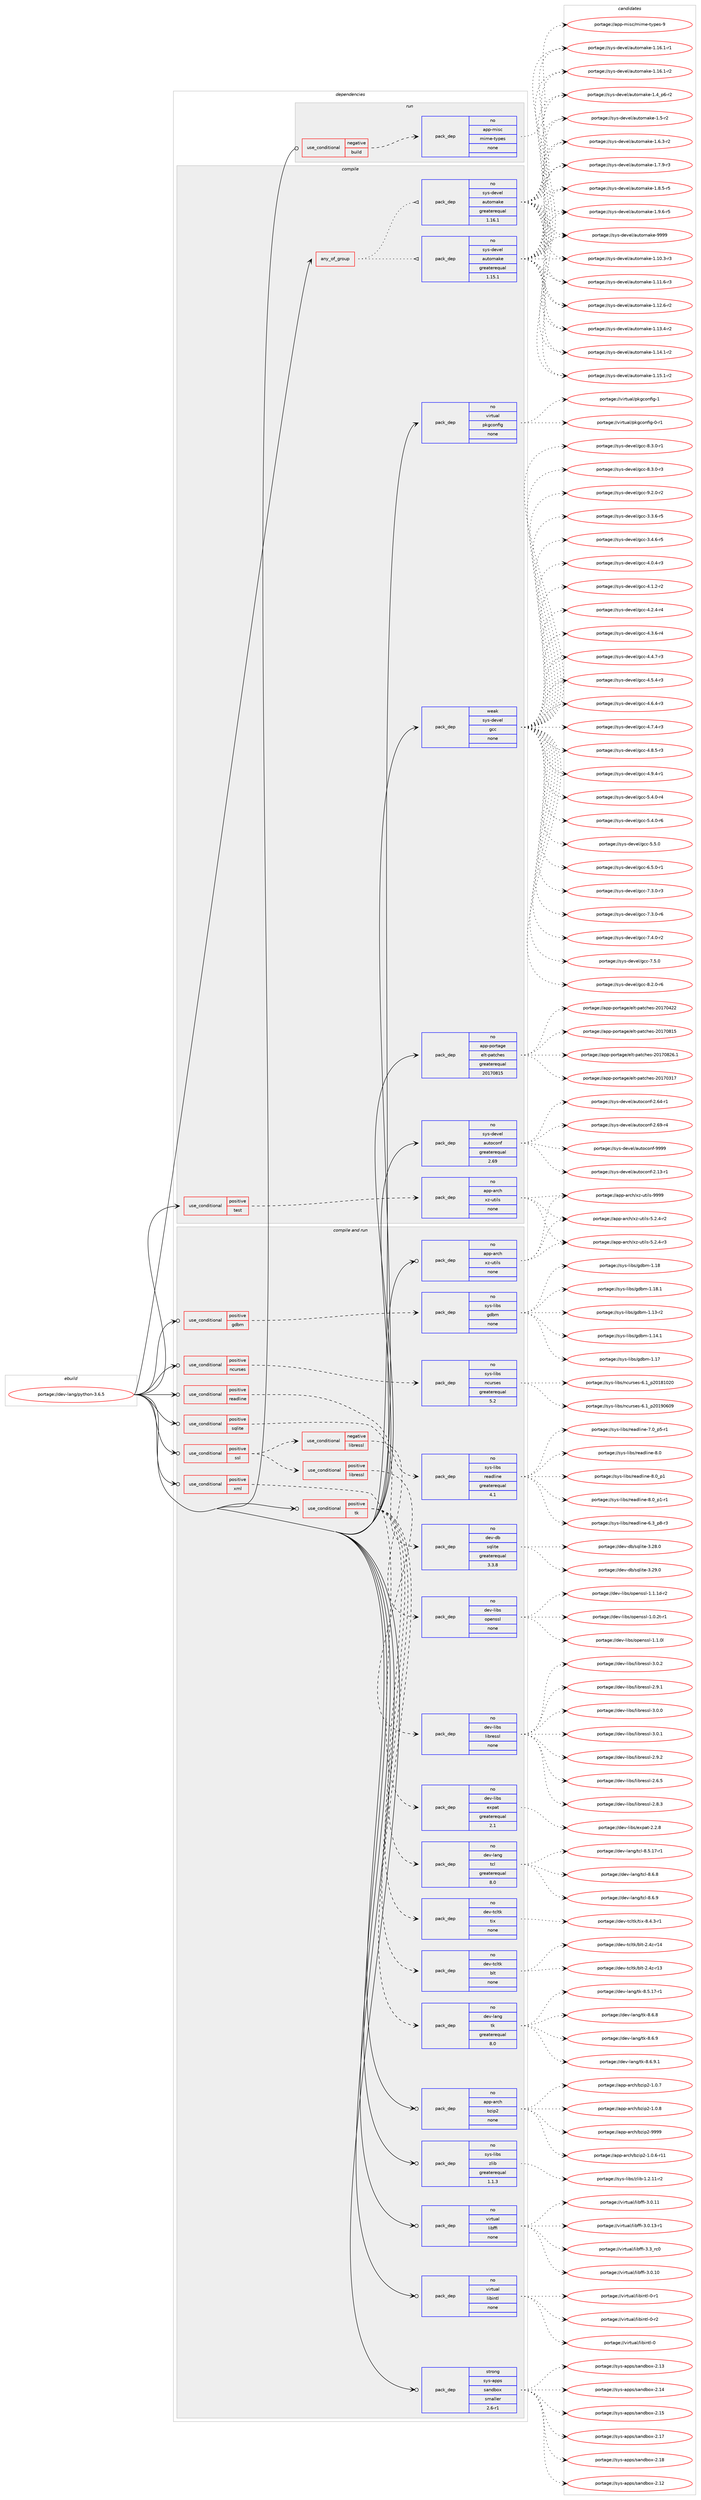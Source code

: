 digraph prolog {

# *************
# Graph options
# *************

newrank=true;
concentrate=true;
compound=true;
graph [rankdir=LR,fontname=Helvetica,fontsize=10,ranksep=1.5];#, ranksep=2.5, nodesep=0.2];
edge  [arrowhead=vee];
node  [fontname=Helvetica,fontsize=10];

# **********
# The ebuild
# **********

subgraph cluster_leftcol {
color=gray;
label=<<i>ebuild</i>>;
id [label="portage://dev-lang/python-3.6.5", color=red, width=4, href="../dev-lang/python-3.6.5.svg"];
}

# ****************
# The dependencies
# ****************

subgraph cluster_midcol {
color=gray;
label=<<i>dependencies</i>>;
subgraph cluster_compile {
fillcolor="#eeeeee";
style=filled;
label=<<i>compile</i>>;
subgraph any2768 {
dependency95859 [label=<<TABLE BORDER="0" CELLBORDER="1" CELLSPACING="0" CELLPADDING="4"><TR><TD CELLPADDING="10">any_of_group</TD></TR></TABLE>>, shape=none, color=red];subgraph pack73112 {
dependency95860 [label=<<TABLE BORDER="0" CELLBORDER="1" CELLSPACING="0" CELLPADDING="4" WIDTH="220"><TR><TD ROWSPAN="6" CELLPADDING="30">pack_dep</TD></TR><TR><TD WIDTH="110">no</TD></TR><TR><TD>sys-devel</TD></TR><TR><TD>automake</TD></TR><TR><TD>greaterequal</TD></TR><TR><TD>1.16.1</TD></TR></TABLE>>, shape=none, color=blue];
}
dependency95859:e -> dependency95860:w [weight=20,style="dotted",arrowhead="oinv"];
subgraph pack73113 {
dependency95861 [label=<<TABLE BORDER="0" CELLBORDER="1" CELLSPACING="0" CELLPADDING="4" WIDTH="220"><TR><TD ROWSPAN="6" CELLPADDING="30">pack_dep</TD></TR><TR><TD WIDTH="110">no</TD></TR><TR><TD>sys-devel</TD></TR><TR><TD>automake</TD></TR><TR><TD>greaterequal</TD></TR><TR><TD>1.15.1</TD></TR></TABLE>>, shape=none, color=blue];
}
dependency95859:e -> dependency95861:w [weight=20,style="dotted",arrowhead="oinv"];
}
id:e -> dependency95859:w [weight=20,style="solid",arrowhead="vee"];
subgraph cond19920 {
dependency95862 [label=<<TABLE BORDER="0" CELLBORDER="1" CELLSPACING="0" CELLPADDING="4"><TR><TD ROWSPAN="3" CELLPADDING="10">use_conditional</TD></TR><TR><TD>positive</TD></TR><TR><TD>test</TD></TR></TABLE>>, shape=none, color=red];
subgraph pack73114 {
dependency95863 [label=<<TABLE BORDER="0" CELLBORDER="1" CELLSPACING="0" CELLPADDING="4" WIDTH="220"><TR><TD ROWSPAN="6" CELLPADDING="30">pack_dep</TD></TR><TR><TD WIDTH="110">no</TD></TR><TR><TD>app-arch</TD></TR><TR><TD>xz-utils</TD></TR><TR><TD>none</TD></TR><TR><TD></TD></TR></TABLE>>, shape=none, color=blue];
}
dependency95862:e -> dependency95863:w [weight=20,style="dashed",arrowhead="vee"];
}
id:e -> dependency95862:w [weight=20,style="solid",arrowhead="vee"];
subgraph pack73115 {
dependency95864 [label=<<TABLE BORDER="0" CELLBORDER="1" CELLSPACING="0" CELLPADDING="4" WIDTH="220"><TR><TD ROWSPAN="6" CELLPADDING="30">pack_dep</TD></TR><TR><TD WIDTH="110">no</TD></TR><TR><TD>app-portage</TD></TR><TR><TD>elt-patches</TD></TR><TR><TD>greaterequal</TD></TR><TR><TD>20170815</TD></TR></TABLE>>, shape=none, color=blue];
}
id:e -> dependency95864:w [weight=20,style="solid",arrowhead="vee"];
subgraph pack73116 {
dependency95865 [label=<<TABLE BORDER="0" CELLBORDER="1" CELLSPACING="0" CELLPADDING="4" WIDTH="220"><TR><TD ROWSPAN="6" CELLPADDING="30">pack_dep</TD></TR><TR><TD WIDTH="110">no</TD></TR><TR><TD>sys-devel</TD></TR><TR><TD>autoconf</TD></TR><TR><TD>greaterequal</TD></TR><TR><TD>2.69</TD></TR></TABLE>>, shape=none, color=blue];
}
id:e -> dependency95865:w [weight=20,style="solid",arrowhead="vee"];
subgraph pack73117 {
dependency95866 [label=<<TABLE BORDER="0" CELLBORDER="1" CELLSPACING="0" CELLPADDING="4" WIDTH="220"><TR><TD ROWSPAN="6" CELLPADDING="30">pack_dep</TD></TR><TR><TD WIDTH="110">no</TD></TR><TR><TD>virtual</TD></TR><TR><TD>pkgconfig</TD></TR><TR><TD>none</TD></TR><TR><TD></TD></TR></TABLE>>, shape=none, color=blue];
}
id:e -> dependency95866:w [weight=20,style="solid",arrowhead="vee"];
subgraph pack73118 {
dependency95867 [label=<<TABLE BORDER="0" CELLBORDER="1" CELLSPACING="0" CELLPADDING="4" WIDTH="220"><TR><TD ROWSPAN="6" CELLPADDING="30">pack_dep</TD></TR><TR><TD WIDTH="110">weak</TD></TR><TR><TD>sys-devel</TD></TR><TR><TD>gcc</TD></TR><TR><TD>none</TD></TR><TR><TD></TD></TR></TABLE>>, shape=none, color=blue];
}
id:e -> dependency95867:w [weight=20,style="solid",arrowhead="vee"];
}
subgraph cluster_compileandrun {
fillcolor="#eeeeee";
style=filled;
label=<<i>compile and run</i>>;
subgraph cond19921 {
dependency95868 [label=<<TABLE BORDER="0" CELLBORDER="1" CELLSPACING="0" CELLPADDING="4"><TR><TD ROWSPAN="3" CELLPADDING="10">use_conditional</TD></TR><TR><TD>positive</TD></TR><TR><TD>gdbm</TD></TR></TABLE>>, shape=none, color=red];
subgraph pack73119 {
dependency95869 [label=<<TABLE BORDER="0" CELLBORDER="1" CELLSPACING="0" CELLPADDING="4" WIDTH="220"><TR><TD ROWSPAN="6" CELLPADDING="30">pack_dep</TD></TR><TR><TD WIDTH="110">no</TD></TR><TR><TD>sys-libs</TD></TR><TR><TD>gdbm</TD></TR><TR><TD>none</TD></TR><TR><TD></TD></TR></TABLE>>, shape=none, color=blue];
}
dependency95868:e -> dependency95869:w [weight=20,style="dashed",arrowhead="vee"];
}
id:e -> dependency95868:w [weight=20,style="solid",arrowhead="odotvee"];
subgraph cond19922 {
dependency95870 [label=<<TABLE BORDER="0" CELLBORDER="1" CELLSPACING="0" CELLPADDING="4"><TR><TD ROWSPAN="3" CELLPADDING="10">use_conditional</TD></TR><TR><TD>positive</TD></TR><TR><TD>ncurses</TD></TR></TABLE>>, shape=none, color=red];
subgraph pack73120 {
dependency95871 [label=<<TABLE BORDER="0" CELLBORDER="1" CELLSPACING="0" CELLPADDING="4" WIDTH="220"><TR><TD ROWSPAN="6" CELLPADDING="30">pack_dep</TD></TR><TR><TD WIDTH="110">no</TD></TR><TR><TD>sys-libs</TD></TR><TR><TD>ncurses</TD></TR><TR><TD>greaterequal</TD></TR><TR><TD>5.2</TD></TR></TABLE>>, shape=none, color=blue];
}
dependency95870:e -> dependency95871:w [weight=20,style="dashed",arrowhead="vee"];
}
id:e -> dependency95870:w [weight=20,style="solid",arrowhead="odotvee"];
subgraph cond19923 {
dependency95872 [label=<<TABLE BORDER="0" CELLBORDER="1" CELLSPACING="0" CELLPADDING="4"><TR><TD ROWSPAN="3" CELLPADDING="10">use_conditional</TD></TR><TR><TD>positive</TD></TR><TR><TD>readline</TD></TR></TABLE>>, shape=none, color=red];
subgraph pack73121 {
dependency95873 [label=<<TABLE BORDER="0" CELLBORDER="1" CELLSPACING="0" CELLPADDING="4" WIDTH="220"><TR><TD ROWSPAN="6" CELLPADDING="30">pack_dep</TD></TR><TR><TD WIDTH="110">no</TD></TR><TR><TD>sys-libs</TD></TR><TR><TD>readline</TD></TR><TR><TD>greaterequal</TD></TR><TR><TD>4.1</TD></TR></TABLE>>, shape=none, color=blue];
}
dependency95872:e -> dependency95873:w [weight=20,style="dashed",arrowhead="vee"];
}
id:e -> dependency95872:w [weight=20,style="solid",arrowhead="odotvee"];
subgraph cond19924 {
dependency95874 [label=<<TABLE BORDER="0" CELLBORDER="1" CELLSPACING="0" CELLPADDING="4"><TR><TD ROWSPAN="3" CELLPADDING="10">use_conditional</TD></TR><TR><TD>positive</TD></TR><TR><TD>sqlite</TD></TR></TABLE>>, shape=none, color=red];
subgraph pack73122 {
dependency95875 [label=<<TABLE BORDER="0" CELLBORDER="1" CELLSPACING="0" CELLPADDING="4" WIDTH="220"><TR><TD ROWSPAN="6" CELLPADDING="30">pack_dep</TD></TR><TR><TD WIDTH="110">no</TD></TR><TR><TD>dev-db</TD></TR><TR><TD>sqlite</TD></TR><TR><TD>greaterequal</TD></TR><TR><TD>3.3.8</TD></TR></TABLE>>, shape=none, color=blue];
}
dependency95874:e -> dependency95875:w [weight=20,style="dashed",arrowhead="vee"];
}
id:e -> dependency95874:w [weight=20,style="solid",arrowhead="odotvee"];
subgraph cond19925 {
dependency95876 [label=<<TABLE BORDER="0" CELLBORDER="1" CELLSPACING="0" CELLPADDING="4"><TR><TD ROWSPAN="3" CELLPADDING="10">use_conditional</TD></TR><TR><TD>positive</TD></TR><TR><TD>ssl</TD></TR></TABLE>>, shape=none, color=red];
subgraph cond19926 {
dependency95877 [label=<<TABLE BORDER="0" CELLBORDER="1" CELLSPACING="0" CELLPADDING="4"><TR><TD ROWSPAN="3" CELLPADDING="10">use_conditional</TD></TR><TR><TD>negative</TD></TR><TR><TD>libressl</TD></TR></TABLE>>, shape=none, color=red];
subgraph pack73123 {
dependency95878 [label=<<TABLE BORDER="0" CELLBORDER="1" CELLSPACING="0" CELLPADDING="4" WIDTH="220"><TR><TD ROWSPAN="6" CELLPADDING="30">pack_dep</TD></TR><TR><TD WIDTH="110">no</TD></TR><TR><TD>dev-libs</TD></TR><TR><TD>openssl</TD></TR><TR><TD>none</TD></TR><TR><TD></TD></TR></TABLE>>, shape=none, color=blue];
}
dependency95877:e -> dependency95878:w [weight=20,style="dashed",arrowhead="vee"];
}
dependency95876:e -> dependency95877:w [weight=20,style="dashed",arrowhead="vee"];
subgraph cond19927 {
dependency95879 [label=<<TABLE BORDER="0" CELLBORDER="1" CELLSPACING="0" CELLPADDING="4"><TR><TD ROWSPAN="3" CELLPADDING="10">use_conditional</TD></TR><TR><TD>positive</TD></TR><TR><TD>libressl</TD></TR></TABLE>>, shape=none, color=red];
subgraph pack73124 {
dependency95880 [label=<<TABLE BORDER="0" CELLBORDER="1" CELLSPACING="0" CELLPADDING="4" WIDTH="220"><TR><TD ROWSPAN="6" CELLPADDING="30">pack_dep</TD></TR><TR><TD WIDTH="110">no</TD></TR><TR><TD>dev-libs</TD></TR><TR><TD>libressl</TD></TR><TR><TD>none</TD></TR><TR><TD></TD></TR></TABLE>>, shape=none, color=blue];
}
dependency95879:e -> dependency95880:w [weight=20,style="dashed",arrowhead="vee"];
}
dependency95876:e -> dependency95879:w [weight=20,style="dashed",arrowhead="vee"];
}
id:e -> dependency95876:w [weight=20,style="solid",arrowhead="odotvee"];
subgraph cond19928 {
dependency95881 [label=<<TABLE BORDER="0" CELLBORDER="1" CELLSPACING="0" CELLPADDING="4"><TR><TD ROWSPAN="3" CELLPADDING="10">use_conditional</TD></TR><TR><TD>positive</TD></TR><TR><TD>tk</TD></TR></TABLE>>, shape=none, color=red];
subgraph pack73125 {
dependency95882 [label=<<TABLE BORDER="0" CELLBORDER="1" CELLSPACING="0" CELLPADDING="4" WIDTH="220"><TR><TD ROWSPAN="6" CELLPADDING="30">pack_dep</TD></TR><TR><TD WIDTH="110">no</TD></TR><TR><TD>dev-lang</TD></TR><TR><TD>tcl</TD></TR><TR><TD>greaterequal</TD></TR><TR><TD>8.0</TD></TR></TABLE>>, shape=none, color=blue];
}
dependency95881:e -> dependency95882:w [weight=20,style="dashed",arrowhead="vee"];
subgraph pack73126 {
dependency95883 [label=<<TABLE BORDER="0" CELLBORDER="1" CELLSPACING="0" CELLPADDING="4" WIDTH="220"><TR><TD ROWSPAN="6" CELLPADDING="30">pack_dep</TD></TR><TR><TD WIDTH="110">no</TD></TR><TR><TD>dev-lang</TD></TR><TR><TD>tk</TD></TR><TR><TD>greaterequal</TD></TR><TR><TD>8.0</TD></TR></TABLE>>, shape=none, color=blue];
}
dependency95881:e -> dependency95883:w [weight=20,style="dashed",arrowhead="vee"];
subgraph pack73127 {
dependency95884 [label=<<TABLE BORDER="0" CELLBORDER="1" CELLSPACING="0" CELLPADDING="4" WIDTH="220"><TR><TD ROWSPAN="6" CELLPADDING="30">pack_dep</TD></TR><TR><TD WIDTH="110">no</TD></TR><TR><TD>dev-tcltk</TD></TR><TR><TD>blt</TD></TR><TR><TD>none</TD></TR><TR><TD></TD></TR></TABLE>>, shape=none, color=blue];
}
dependency95881:e -> dependency95884:w [weight=20,style="dashed",arrowhead="vee"];
subgraph pack73128 {
dependency95885 [label=<<TABLE BORDER="0" CELLBORDER="1" CELLSPACING="0" CELLPADDING="4" WIDTH="220"><TR><TD ROWSPAN="6" CELLPADDING="30">pack_dep</TD></TR><TR><TD WIDTH="110">no</TD></TR><TR><TD>dev-tcltk</TD></TR><TR><TD>tix</TD></TR><TR><TD>none</TD></TR><TR><TD></TD></TR></TABLE>>, shape=none, color=blue];
}
dependency95881:e -> dependency95885:w [weight=20,style="dashed",arrowhead="vee"];
}
id:e -> dependency95881:w [weight=20,style="solid",arrowhead="odotvee"];
subgraph cond19929 {
dependency95886 [label=<<TABLE BORDER="0" CELLBORDER="1" CELLSPACING="0" CELLPADDING="4"><TR><TD ROWSPAN="3" CELLPADDING="10">use_conditional</TD></TR><TR><TD>positive</TD></TR><TR><TD>xml</TD></TR></TABLE>>, shape=none, color=red];
subgraph pack73129 {
dependency95887 [label=<<TABLE BORDER="0" CELLBORDER="1" CELLSPACING="0" CELLPADDING="4" WIDTH="220"><TR><TD ROWSPAN="6" CELLPADDING="30">pack_dep</TD></TR><TR><TD WIDTH="110">no</TD></TR><TR><TD>dev-libs</TD></TR><TR><TD>expat</TD></TR><TR><TD>greaterequal</TD></TR><TR><TD>2.1</TD></TR></TABLE>>, shape=none, color=blue];
}
dependency95886:e -> dependency95887:w [weight=20,style="dashed",arrowhead="vee"];
}
id:e -> dependency95886:w [weight=20,style="solid",arrowhead="odotvee"];
subgraph pack73130 {
dependency95888 [label=<<TABLE BORDER="0" CELLBORDER="1" CELLSPACING="0" CELLPADDING="4" WIDTH="220"><TR><TD ROWSPAN="6" CELLPADDING="30">pack_dep</TD></TR><TR><TD WIDTH="110">no</TD></TR><TR><TD>app-arch</TD></TR><TR><TD>bzip2</TD></TR><TR><TD>none</TD></TR><TR><TD></TD></TR></TABLE>>, shape=none, color=blue];
}
id:e -> dependency95888:w [weight=20,style="solid",arrowhead="odotvee"];
subgraph pack73131 {
dependency95889 [label=<<TABLE BORDER="0" CELLBORDER="1" CELLSPACING="0" CELLPADDING="4" WIDTH="220"><TR><TD ROWSPAN="6" CELLPADDING="30">pack_dep</TD></TR><TR><TD WIDTH="110">no</TD></TR><TR><TD>app-arch</TD></TR><TR><TD>xz-utils</TD></TR><TR><TD>none</TD></TR><TR><TD></TD></TR></TABLE>>, shape=none, color=blue];
}
id:e -> dependency95889:w [weight=20,style="solid",arrowhead="odotvee"];
subgraph pack73132 {
dependency95890 [label=<<TABLE BORDER="0" CELLBORDER="1" CELLSPACING="0" CELLPADDING="4" WIDTH="220"><TR><TD ROWSPAN="6" CELLPADDING="30">pack_dep</TD></TR><TR><TD WIDTH="110">no</TD></TR><TR><TD>sys-libs</TD></TR><TR><TD>zlib</TD></TR><TR><TD>greaterequal</TD></TR><TR><TD>1.1.3</TD></TR></TABLE>>, shape=none, color=blue];
}
id:e -> dependency95890:w [weight=20,style="solid",arrowhead="odotvee"];
subgraph pack73133 {
dependency95891 [label=<<TABLE BORDER="0" CELLBORDER="1" CELLSPACING="0" CELLPADDING="4" WIDTH="220"><TR><TD ROWSPAN="6" CELLPADDING="30">pack_dep</TD></TR><TR><TD WIDTH="110">no</TD></TR><TR><TD>virtual</TD></TR><TR><TD>libffi</TD></TR><TR><TD>none</TD></TR><TR><TD></TD></TR></TABLE>>, shape=none, color=blue];
}
id:e -> dependency95891:w [weight=20,style="solid",arrowhead="odotvee"];
subgraph pack73134 {
dependency95892 [label=<<TABLE BORDER="0" CELLBORDER="1" CELLSPACING="0" CELLPADDING="4" WIDTH="220"><TR><TD ROWSPAN="6" CELLPADDING="30">pack_dep</TD></TR><TR><TD WIDTH="110">no</TD></TR><TR><TD>virtual</TD></TR><TR><TD>libintl</TD></TR><TR><TD>none</TD></TR><TR><TD></TD></TR></TABLE>>, shape=none, color=blue];
}
id:e -> dependency95892:w [weight=20,style="solid",arrowhead="odotvee"];
subgraph pack73135 {
dependency95893 [label=<<TABLE BORDER="0" CELLBORDER="1" CELLSPACING="0" CELLPADDING="4" WIDTH="220"><TR><TD ROWSPAN="6" CELLPADDING="30">pack_dep</TD></TR><TR><TD WIDTH="110">strong</TD></TR><TR><TD>sys-apps</TD></TR><TR><TD>sandbox</TD></TR><TR><TD>smaller</TD></TR><TR><TD>2.6-r1</TD></TR></TABLE>>, shape=none, color=blue];
}
id:e -> dependency95893:w [weight=20,style="solid",arrowhead="odotvee"];
}
subgraph cluster_run {
fillcolor="#eeeeee";
style=filled;
label=<<i>run</i>>;
subgraph cond19930 {
dependency95894 [label=<<TABLE BORDER="0" CELLBORDER="1" CELLSPACING="0" CELLPADDING="4"><TR><TD ROWSPAN="3" CELLPADDING="10">use_conditional</TD></TR><TR><TD>negative</TD></TR><TR><TD>build</TD></TR></TABLE>>, shape=none, color=red];
subgraph pack73136 {
dependency95895 [label=<<TABLE BORDER="0" CELLBORDER="1" CELLSPACING="0" CELLPADDING="4" WIDTH="220"><TR><TD ROWSPAN="6" CELLPADDING="30">pack_dep</TD></TR><TR><TD WIDTH="110">no</TD></TR><TR><TD>app-misc</TD></TR><TR><TD>mime-types</TD></TR><TR><TD>none</TD></TR><TR><TD></TD></TR></TABLE>>, shape=none, color=blue];
}
dependency95894:e -> dependency95895:w [weight=20,style="dashed",arrowhead="vee"];
}
id:e -> dependency95894:w [weight=20,style="solid",arrowhead="odot"];
}
}

# **************
# The candidates
# **************

subgraph cluster_choices {
rank=same;
color=gray;
label=<<i>candidates</i>>;

subgraph choice73112 {
color=black;
nodesep=1;
choiceportage11512111545100101118101108479711711611110997107101454946494846514511451 [label="portage://sys-devel/automake-1.10.3-r3", color=red, width=4,href="../sys-devel/automake-1.10.3-r3.svg"];
choiceportage11512111545100101118101108479711711611110997107101454946494946544511451 [label="portage://sys-devel/automake-1.11.6-r3", color=red, width=4,href="../sys-devel/automake-1.11.6-r3.svg"];
choiceportage11512111545100101118101108479711711611110997107101454946495046544511450 [label="portage://sys-devel/automake-1.12.6-r2", color=red, width=4,href="../sys-devel/automake-1.12.6-r2.svg"];
choiceportage11512111545100101118101108479711711611110997107101454946495146524511450 [label="portage://sys-devel/automake-1.13.4-r2", color=red, width=4,href="../sys-devel/automake-1.13.4-r2.svg"];
choiceportage11512111545100101118101108479711711611110997107101454946495246494511450 [label="portage://sys-devel/automake-1.14.1-r2", color=red, width=4,href="../sys-devel/automake-1.14.1-r2.svg"];
choiceportage11512111545100101118101108479711711611110997107101454946495346494511450 [label="portage://sys-devel/automake-1.15.1-r2", color=red, width=4,href="../sys-devel/automake-1.15.1-r2.svg"];
choiceportage11512111545100101118101108479711711611110997107101454946495446494511449 [label="portage://sys-devel/automake-1.16.1-r1", color=red, width=4,href="../sys-devel/automake-1.16.1-r1.svg"];
choiceportage11512111545100101118101108479711711611110997107101454946495446494511450 [label="portage://sys-devel/automake-1.16.1-r2", color=red, width=4,href="../sys-devel/automake-1.16.1-r2.svg"];
choiceportage115121115451001011181011084797117116111109971071014549465295112544511450 [label="portage://sys-devel/automake-1.4_p6-r2", color=red, width=4,href="../sys-devel/automake-1.4_p6-r2.svg"];
choiceportage11512111545100101118101108479711711611110997107101454946534511450 [label="portage://sys-devel/automake-1.5-r2", color=red, width=4,href="../sys-devel/automake-1.5-r2.svg"];
choiceportage115121115451001011181011084797117116111109971071014549465446514511450 [label="portage://sys-devel/automake-1.6.3-r2", color=red, width=4,href="../sys-devel/automake-1.6.3-r2.svg"];
choiceportage115121115451001011181011084797117116111109971071014549465546574511451 [label="portage://sys-devel/automake-1.7.9-r3", color=red, width=4,href="../sys-devel/automake-1.7.9-r3.svg"];
choiceportage115121115451001011181011084797117116111109971071014549465646534511453 [label="portage://sys-devel/automake-1.8.5-r5", color=red, width=4,href="../sys-devel/automake-1.8.5-r5.svg"];
choiceportage115121115451001011181011084797117116111109971071014549465746544511453 [label="portage://sys-devel/automake-1.9.6-r5", color=red, width=4,href="../sys-devel/automake-1.9.6-r5.svg"];
choiceportage115121115451001011181011084797117116111109971071014557575757 [label="portage://sys-devel/automake-9999", color=red, width=4,href="../sys-devel/automake-9999.svg"];
dependency95860:e -> choiceportage11512111545100101118101108479711711611110997107101454946494846514511451:w [style=dotted,weight="100"];
dependency95860:e -> choiceportage11512111545100101118101108479711711611110997107101454946494946544511451:w [style=dotted,weight="100"];
dependency95860:e -> choiceportage11512111545100101118101108479711711611110997107101454946495046544511450:w [style=dotted,weight="100"];
dependency95860:e -> choiceportage11512111545100101118101108479711711611110997107101454946495146524511450:w [style=dotted,weight="100"];
dependency95860:e -> choiceportage11512111545100101118101108479711711611110997107101454946495246494511450:w [style=dotted,weight="100"];
dependency95860:e -> choiceportage11512111545100101118101108479711711611110997107101454946495346494511450:w [style=dotted,weight="100"];
dependency95860:e -> choiceportage11512111545100101118101108479711711611110997107101454946495446494511449:w [style=dotted,weight="100"];
dependency95860:e -> choiceportage11512111545100101118101108479711711611110997107101454946495446494511450:w [style=dotted,weight="100"];
dependency95860:e -> choiceportage115121115451001011181011084797117116111109971071014549465295112544511450:w [style=dotted,weight="100"];
dependency95860:e -> choiceportage11512111545100101118101108479711711611110997107101454946534511450:w [style=dotted,weight="100"];
dependency95860:e -> choiceportage115121115451001011181011084797117116111109971071014549465446514511450:w [style=dotted,weight="100"];
dependency95860:e -> choiceportage115121115451001011181011084797117116111109971071014549465546574511451:w [style=dotted,weight="100"];
dependency95860:e -> choiceportage115121115451001011181011084797117116111109971071014549465646534511453:w [style=dotted,weight="100"];
dependency95860:e -> choiceportage115121115451001011181011084797117116111109971071014549465746544511453:w [style=dotted,weight="100"];
dependency95860:e -> choiceportage115121115451001011181011084797117116111109971071014557575757:w [style=dotted,weight="100"];
}
subgraph choice73113 {
color=black;
nodesep=1;
choiceportage11512111545100101118101108479711711611110997107101454946494846514511451 [label="portage://sys-devel/automake-1.10.3-r3", color=red, width=4,href="../sys-devel/automake-1.10.3-r3.svg"];
choiceportage11512111545100101118101108479711711611110997107101454946494946544511451 [label="portage://sys-devel/automake-1.11.6-r3", color=red, width=4,href="../sys-devel/automake-1.11.6-r3.svg"];
choiceportage11512111545100101118101108479711711611110997107101454946495046544511450 [label="portage://sys-devel/automake-1.12.6-r2", color=red, width=4,href="../sys-devel/automake-1.12.6-r2.svg"];
choiceportage11512111545100101118101108479711711611110997107101454946495146524511450 [label="portage://sys-devel/automake-1.13.4-r2", color=red, width=4,href="../sys-devel/automake-1.13.4-r2.svg"];
choiceportage11512111545100101118101108479711711611110997107101454946495246494511450 [label="portage://sys-devel/automake-1.14.1-r2", color=red, width=4,href="../sys-devel/automake-1.14.1-r2.svg"];
choiceportage11512111545100101118101108479711711611110997107101454946495346494511450 [label="portage://sys-devel/automake-1.15.1-r2", color=red, width=4,href="../sys-devel/automake-1.15.1-r2.svg"];
choiceportage11512111545100101118101108479711711611110997107101454946495446494511449 [label="portage://sys-devel/automake-1.16.1-r1", color=red, width=4,href="../sys-devel/automake-1.16.1-r1.svg"];
choiceportage11512111545100101118101108479711711611110997107101454946495446494511450 [label="portage://sys-devel/automake-1.16.1-r2", color=red, width=4,href="../sys-devel/automake-1.16.1-r2.svg"];
choiceportage115121115451001011181011084797117116111109971071014549465295112544511450 [label="portage://sys-devel/automake-1.4_p6-r2", color=red, width=4,href="../sys-devel/automake-1.4_p6-r2.svg"];
choiceportage11512111545100101118101108479711711611110997107101454946534511450 [label="portage://sys-devel/automake-1.5-r2", color=red, width=4,href="../sys-devel/automake-1.5-r2.svg"];
choiceportage115121115451001011181011084797117116111109971071014549465446514511450 [label="portage://sys-devel/automake-1.6.3-r2", color=red, width=4,href="../sys-devel/automake-1.6.3-r2.svg"];
choiceportage115121115451001011181011084797117116111109971071014549465546574511451 [label="portage://sys-devel/automake-1.7.9-r3", color=red, width=4,href="../sys-devel/automake-1.7.9-r3.svg"];
choiceportage115121115451001011181011084797117116111109971071014549465646534511453 [label="portage://sys-devel/automake-1.8.5-r5", color=red, width=4,href="../sys-devel/automake-1.8.5-r5.svg"];
choiceportage115121115451001011181011084797117116111109971071014549465746544511453 [label="portage://sys-devel/automake-1.9.6-r5", color=red, width=4,href="../sys-devel/automake-1.9.6-r5.svg"];
choiceportage115121115451001011181011084797117116111109971071014557575757 [label="portage://sys-devel/automake-9999", color=red, width=4,href="../sys-devel/automake-9999.svg"];
dependency95861:e -> choiceportage11512111545100101118101108479711711611110997107101454946494846514511451:w [style=dotted,weight="100"];
dependency95861:e -> choiceportage11512111545100101118101108479711711611110997107101454946494946544511451:w [style=dotted,weight="100"];
dependency95861:e -> choiceportage11512111545100101118101108479711711611110997107101454946495046544511450:w [style=dotted,weight="100"];
dependency95861:e -> choiceportage11512111545100101118101108479711711611110997107101454946495146524511450:w [style=dotted,weight="100"];
dependency95861:e -> choiceportage11512111545100101118101108479711711611110997107101454946495246494511450:w [style=dotted,weight="100"];
dependency95861:e -> choiceportage11512111545100101118101108479711711611110997107101454946495346494511450:w [style=dotted,weight="100"];
dependency95861:e -> choiceportage11512111545100101118101108479711711611110997107101454946495446494511449:w [style=dotted,weight="100"];
dependency95861:e -> choiceportage11512111545100101118101108479711711611110997107101454946495446494511450:w [style=dotted,weight="100"];
dependency95861:e -> choiceportage115121115451001011181011084797117116111109971071014549465295112544511450:w [style=dotted,weight="100"];
dependency95861:e -> choiceportage11512111545100101118101108479711711611110997107101454946534511450:w [style=dotted,weight="100"];
dependency95861:e -> choiceportage115121115451001011181011084797117116111109971071014549465446514511450:w [style=dotted,weight="100"];
dependency95861:e -> choiceportage115121115451001011181011084797117116111109971071014549465546574511451:w [style=dotted,weight="100"];
dependency95861:e -> choiceportage115121115451001011181011084797117116111109971071014549465646534511453:w [style=dotted,weight="100"];
dependency95861:e -> choiceportage115121115451001011181011084797117116111109971071014549465746544511453:w [style=dotted,weight="100"];
dependency95861:e -> choiceportage115121115451001011181011084797117116111109971071014557575757:w [style=dotted,weight="100"];
}
subgraph choice73114 {
color=black;
nodesep=1;
choiceportage9711211245971149910447120122451171161051081154553465046524511450 [label="portage://app-arch/xz-utils-5.2.4-r2", color=red, width=4,href="../app-arch/xz-utils-5.2.4-r2.svg"];
choiceportage9711211245971149910447120122451171161051081154553465046524511451 [label="portage://app-arch/xz-utils-5.2.4-r3", color=red, width=4,href="../app-arch/xz-utils-5.2.4-r3.svg"];
choiceportage9711211245971149910447120122451171161051081154557575757 [label="portage://app-arch/xz-utils-9999", color=red, width=4,href="../app-arch/xz-utils-9999.svg"];
dependency95863:e -> choiceportage9711211245971149910447120122451171161051081154553465046524511450:w [style=dotted,weight="100"];
dependency95863:e -> choiceportage9711211245971149910447120122451171161051081154553465046524511451:w [style=dotted,weight="100"];
dependency95863:e -> choiceportage9711211245971149910447120122451171161051081154557575757:w [style=dotted,weight="100"];
}
subgraph choice73115 {
color=black;
nodesep=1;
choiceportage97112112451121111141169710310147101108116451129711699104101115455048495548514955 [label="portage://app-portage/elt-patches-20170317", color=red, width=4,href="../app-portage/elt-patches-20170317.svg"];
choiceportage97112112451121111141169710310147101108116451129711699104101115455048495548525050 [label="portage://app-portage/elt-patches-20170422", color=red, width=4,href="../app-portage/elt-patches-20170422.svg"];
choiceportage97112112451121111141169710310147101108116451129711699104101115455048495548564953 [label="portage://app-portage/elt-patches-20170815", color=red, width=4,href="../app-portage/elt-patches-20170815.svg"];
choiceportage971121124511211111411697103101471011081164511297116991041011154550484955485650544649 [label="portage://app-portage/elt-patches-20170826.1", color=red, width=4,href="../app-portage/elt-patches-20170826.1.svg"];
dependency95864:e -> choiceportage97112112451121111141169710310147101108116451129711699104101115455048495548514955:w [style=dotted,weight="100"];
dependency95864:e -> choiceportage97112112451121111141169710310147101108116451129711699104101115455048495548525050:w [style=dotted,weight="100"];
dependency95864:e -> choiceportage97112112451121111141169710310147101108116451129711699104101115455048495548564953:w [style=dotted,weight="100"];
dependency95864:e -> choiceportage971121124511211111411697103101471011081164511297116991041011154550484955485650544649:w [style=dotted,weight="100"];
}
subgraph choice73116 {
color=black;
nodesep=1;
choiceportage1151211154510010111810110847971171161119911111010245504649514511449 [label="portage://sys-devel/autoconf-2.13-r1", color=red, width=4,href="../sys-devel/autoconf-2.13-r1.svg"];
choiceportage1151211154510010111810110847971171161119911111010245504654524511449 [label="portage://sys-devel/autoconf-2.64-r1", color=red, width=4,href="../sys-devel/autoconf-2.64-r1.svg"];
choiceportage1151211154510010111810110847971171161119911111010245504654574511452 [label="portage://sys-devel/autoconf-2.69-r4", color=red, width=4,href="../sys-devel/autoconf-2.69-r4.svg"];
choiceportage115121115451001011181011084797117116111991111101024557575757 [label="portage://sys-devel/autoconf-9999", color=red, width=4,href="../sys-devel/autoconf-9999.svg"];
dependency95865:e -> choiceportage1151211154510010111810110847971171161119911111010245504649514511449:w [style=dotted,weight="100"];
dependency95865:e -> choiceportage1151211154510010111810110847971171161119911111010245504654524511449:w [style=dotted,weight="100"];
dependency95865:e -> choiceportage1151211154510010111810110847971171161119911111010245504654574511452:w [style=dotted,weight="100"];
dependency95865:e -> choiceportage115121115451001011181011084797117116111991111101024557575757:w [style=dotted,weight="100"];
}
subgraph choice73117 {
color=black;
nodesep=1;
choiceportage11810511411611797108471121071039911111010210510345484511449 [label="portage://virtual/pkgconfig-0-r1", color=red, width=4,href="../virtual/pkgconfig-0-r1.svg"];
choiceportage1181051141161179710847112107103991111101021051034549 [label="portage://virtual/pkgconfig-1", color=red, width=4,href="../virtual/pkgconfig-1.svg"];
dependency95866:e -> choiceportage11810511411611797108471121071039911111010210510345484511449:w [style=dotted,weight="100"];
dependency95866:e -> choiceportage1181051141161179710847112107103991111101021051034549:w [style=dotted,weight="100"];
}
subgraph choice73118 {
color=black;
nodesep=1;
choiceportage115121115451001011181011084710399994551465146544511453 [label="portage://sys-devel/gcc-3.3.6-r5", color=red, width=4,href="../sys-devel/gcc-3.3.6-r5.svg"];
choiceportage115121115451001011181011084710399994551465246544511453 [label="portage://sys-devel/gcc-3.4.6-r5", color=red, width=4,href="../sys-devel/gcc-3.4.6-r5.svg"];
choiceportage115121115451001011181011084710399994552464846524511451 [label="portage://sys-devel/gcc-4.0.4-r3", color=red, width=4,href="../sys-devel/gcc-4.0.4-r3.svg"];
choiceportage115121115451001011181011084710399994552464946504511450 [label="portage://sys-devel/gcc-4.1.2-r2", color=red, width=4,href="../sys-devel/gcc-4.1.2-r2.svg"];
choiceportage115121115451001011181011084710399994552465046524511452 [label="portage://sys-devel/gcc-4.2.4-r4", color=red, width=4,href="../sys-devel/gcc-4.2.4-r4.svg"];
choiceportage115121115451001011181011084710399994552465146544511452 [label="portage://sys-devel/gcc-4.3.6-r4", color=red, width=4,href="../sys-devel/gcc-4.3.6-r4.svg"];
choiceportage115121115451001011181011084710399994552465246554511451 [label="portage://sys-devel/gcc-4.4.7-r3", color=red, width=4,href="../sys-devel/gcc-4.4.7-r3.svg"];
choiceportage115121115451001011181011084710399994552465346524511451 [label="portage://sys-devel/gcc-4.5.4-r3", color=red, width=4,href="../sys-devel/gcc-4.5.4-r3.svg"];
choiceportage115121115451001011181011084710399994552465446524511451 [label="portage://sys-devel/gcc-4.6.4-r3", color=red, width=4,href="../sys-devel/gcc-4.6.4-r3.svg"];
choiceportage115121115451001011181011084710399994552465546524511451 [label="portage://sys-devel/gcc-4.7.4-r3", color=red, width=4,href="../sys-devel/gcc-4.7.4-r3.svg"];
choiceportage115121115451001011181011084710399994552465646534511451 [label="portage://sys-devel/gcc-4.8.5-r3", color=red, width=4,href="../sys-devel/gcc-4.8.5-r3.svg"];
choiceportage115121115451001011181011084710399994552465746524511449 [label="portage://sys-devel/gcc-4.9.4-r1", color=red, width=4,href="../sys-devel/gcc-4.9.4-r1.svg"];
choiceportage115121115451001011181011084710399994553465246484511452 [label="portage://sys-devel/gcc-5.4.0-r4", color=red, width=4,href="../sys-devel/gcc-5.4.0-r4.svg"];
choiceportage115121115451001011181011084710399994553465246484511454 [label="portage://sys-devel/gcc-5.4.0-r6", color=red, width=4,href="../sys-devel/gcc-5.4.0-r6.svg"];
choiceportage11512111545100101118101108471039999455346534648 [label="portage://sys-devel/gcc-5.5.0", color=red, width=4,href="../sys-devel/gcc-5.5.0.svg"];
choiceportage115121115451001011181011084710399994554465346484511449 [label="portage://sys-devel/gcc-6.5.0-r1", color=red, width=4,href="../sys-devel/gcc-6.5.0-r1.svg"];
choiceportage115121115451001011181011084710399994555465146484511451 [label="portage://sys-devel/gcc-7.3.0-r3", color=red, width=4,href="../sys-devel/gcc-7.3.0-r3.svg"];
choiceportage115121115451001011181011084710399994555465146484511454 [label="portage://sys-devel/gcc-7.3.0-r6", color=red, width=4,href="../sys-devel/gcc-7.3.0-r6.svg"];
choiceportage115121115451001011181011084710399994555465246484511450 [label="portage://sys-devel/gcc-7.4.0-r2", color=red, width=4,href="../sys-devel/gcc-7.4.0-r2.svg"];
choiceportage11512111545100101118101108471039999455546534648 [label="portage://sys-devel/gcc-7.5.0", color=red, width=4,href="../sys-devel/gcc-7.5.0.svg"];
choiceportage115121115451001011181011084710399994556465046484511454 [label="portage://sys-devel/gcc-8.2.0-r6", color=red, width=4,href="../sys-devel/gcc-8.2.0-r6.svg"];
choiceportage115121115451001011181011084710399994556465146484511449 [label="portage://sys-devel/gcc-8.3.0-r1", color=red, width=4,href="../sys-devel/gcc-8.3.0-r1.svg"];
choiceportage115121115451001011181011084710399994556465146484511451 [label="portage://sys-devel/gcc-8.3.0-r3", color=red, width=4,href="../sys-devel/gcc-8.3.0-r3.svg"];
choiceportage115121115451001011181011084710399994557465046484511450 [label="portage://sys-devel/gcc-9.2.0-r2", color=red, width=4,href="../sys-devel/gcc-9.2.0-r2.svg"];
dependency95867:e -> choiceportage115121115451001011181011084710399994551465146544511453:w [style=dotted,weight="100"];
dependency95867:e -> choiceportage115121115451001011181011084710399994551465246544511453:w [style=dotted,weight="100"];
dependency95867:e -> choiceportage115121115451001011181011084710399994552464846524511451:w [style=dotted,weight="100"];
dependency95867:e -> choiceportage115121115451001011181011084710399994552464946504511450:w [style=dotted,weight="100"];
dependency95867:e -> choiceportage115121115451001011181011084710399994552465046524511452:w [style=dotted,weight="100"];
dependency95867:e -> choiceportage115121115451001011181011084710399994552465146544511452:w [style=dotted,weight="100"];
dependency95867:e -> choiceportage115121115451001011181011084710399994552465246554511451:w [style=dotted,weight="100"];
dependency95867:e -> choiceportage115121115451001011181011084710399994552465346524511451:w [style=dotted,weight="100"];
dependency95867:e -> choiceportage115121115451001011181011084710399994552465446524511451:w [style=dotted,weight="100"];
dependency95867:e -> choiceportage115121115451001011181011084710399994552465546524511451:w [style=dotted,weight="100"];
dependency95867:e -> choiceportage115121115451001011181011084710399994552465646534511451:w [style=dotted,weight="100"];
dependency95867:e -> choiceportage115121115451001011181011084710399994552465746524511449:w [style=dotted,weight="100"];
dependency95867:e -> choiceportage115121115451001011181011084710399994553465246484511452:w [style=dotted,weight="100"];
dependency95867:e -> choiceportage115121115451001011181011084710399994553465246484511454:w [style=dotted,weight="100"];
dependency95867:e -> choiceportage11512111545100101118101108471039999455346534648:w [style=dotted,weight="100"];
dependency95867:e -> choiceportage115121115451001011181011084710399994554465346484511449:w [style=dotted,weight="100"];
dependency95867:e -> choiceportage115121115451001011181011084710399994555465146484511451:w [style=dotted,weight="100"];
dependency95867:e -> choiceportage115121115451001011181011084710399994555465146484511454:w [style=dotted,weight="100"];
dependency95867:e -> choiceportage115121115451001011181011084710399994555465246484511450:w [style=dotted,weight="100"];
dependency95867:e -> choiceportage11512111545100101118101108471039999455546534648:w [style=dotted,weight="100"];
dependency95867:e -> choiceportage115121115451001011181011084710399994556465046484511454:w [style=dotted,weight="100"];
dependency95867:e -> choiceportage115121115451001011181011084710399994556465146484511449:w [style=dotted,weight="100"];
dependency95867:e -> choiceportage115121115451001011181011084710399994556465146484511451:w [style=dotted,weight="100"];
dependency95867:e -> choiceportage115121115451001011181011084710399994557465046484511450:w [style=dotted,weight="100"];
}
subgraph choice73119 {
color=black;
nodesep=1;
choiceportage1151211154510810598115471031009810945494649514511450 [label="portage://sys-libs/gdbm-1.13-r2", color=red, width=4,href="../sys-libs/gdbm-1.13-r2.svg"];
choiceportage1151211154510810598115471031009810945494649524649 [label="portage://sys-libs/gdbm-1.14.1", color=red, width=4,href="../sys-libs/gdbm-1.14.1.svg"];
choiceportage115121115451081059811547103100981094549464955 [label="portage://sys-libs/gdbm-1.17", color=red, width=4,href="../sys-libs/gdbm-1.17.svg"];
choiceportage115121115451081059811547103100981094549464956 [label="portage://sys-libs/gdbm-1.18", color=red, width=4,href="../sys-libs/gdbm-1.18.svg"];
choiceportage1151211154510810598115471031009810945494649564649 [label="portage://sys-libs/gdbm-1.18.1", color=red, width=4,href="../sys-libs/gdbm-1.18.1.svg"];
dependency95869:e -> choiceportage1151211154510810598115471031009810945494649514511450:w [style=dotted,weight="100"];
dependency95869:e -> choiceportage1151211154510810598115471031009810945494649524649:w [style=dotted,weight="100"];
dependency95869:e -> choiceportage115121115451081059811547103100981094549464955:w [style=dotted,weight="100"];
dependency95869:e -> choiceportage115121115451081059811547103100981094549464956:w [style=dotted,weight="100"];
dependency95869:e -> choiceportage1151211154510810598115471031009810945494649564649:w [style=dotted,weight="100"];
}
subgraph choice73120 {
color=black;
nodesep=1;
choiceportage1151211154510810598115471109911711411510111545544649951125048495649485048 [label="portage://sys-libs/ncurses-6.1_p20181020", color=red, width=4,href="../sys-libs/ncurses-6.1_p20181020.svg"];
choiceportage1151211154510810598115471109911711411510111545544649951125048495748544857 [label="portage://sys-libs/ncurses-6.1_p20190609", color=red, width=4,href="../sys-libs/ncurses-6.1_p20190609.svg"];
dependency95871:e -> choiceportage1151211154510810598115471109911711411510111545544649951125048495649485048:w [style=dotted,weight="100"];
dependency95871:e -> choiceportage1151211154510810598115471109911711411510111545544649951125048495748544857:w [style=dotted,weight="100"];
}
subgraph choice73121 {
color=black;
nodesep=1;
choiceportage115121115451081059811547114101971001081051101014554465195112564511451 [label="portage://sys-libs/readline-6.3_p8-r3", color=red, width=4,href="../sys-libs/readline-6.3_p8-r3.svg"];
choiceportage115121115451081059811547114101971001081051101014555464895112534511449 [label="portage://sys-libs/readline-7.0_p5-r1", color=red, width=4,href="../sys-libs/readline-7.0_p5-r1.svg"];
choiceportage1151211154510810598115471141019710010810511010145564648 [label="portage://sys-libs/readline-8.0", color=red, width=4,href="../sys-libs/readline-8.0.svg"];
choiceportage11512111545108105981154711410197100108105110101455646489511249 [label="portage://sys-libs/readline-8.0_p1", color=red, width=4,href="../sys-libs/readline-8.0_p1.svg"];
choiceportage115121115451081059811547114101971001081051101014556464895112494511449 [label="portage://sys-libs/readline-8.0_p1-r1", color=red, width=4,href="../sys-libs/readline-8.0_p1-r1.svg"];
dependency95873:e -> choiceportage115121115451081059811547114101971001081051101014554465195112564511451:w [style=dotted,weight="100"];
dependency95873:e -> choiceportage115121115451081059811547114101971001081051101014555464895112534511449:w [style=dotted,weight="100"];
dependency95873:e -> choiceportage1151211154510810598115471141019710010810511010145564648:w [style=dotted,weight="100"];
dependency95873:e -> choiceportage11512111545108105981154711410197100108105110101455646489511249:w [style=dotted,weight="100"];
dependency95873:e -> choiceportage115121115451081059811547114101971001081051101014556464895112494511449:w [style=dotted,weight="100"];
}
subgraph choice73122 {
color=black;
nodesep=1;
choiceportage10010111845100984711511310810511610145514650564648 [label="portage://dev-db/sqlite-3.28.0", color=red, width=4,href="../dev-db/sqlite-3.28.0.svg"];
choiceportage10010111845100984711511310810511610145514650574648 [label="portage://dev-db/sqlite-3.29.0", color=red, width=4,href="../dev-db/sqlite-3.29.0.svg"];
dependency95875:e -> choiceportage10010111845100984711511310810511610145514650564648:w [style=dotted,weight="100"];
dependency95875:e -> choiceportage10010111845100984711511310810511610145514650574648:w [style=dotted,weight="100"];
}
subgraph choice73123 {
color=black;
nodesep=1;
choiceportage1001011184510810598115471111121011101151151084549464846501164511449 [label="portage://dev-libs/openssl-1.0.2t-r1", color=red, width=4,href="../dev-libs/openssl-1.0.2t-r1.svg"];
choiceportage100101118451081059811547111112101110115115108454946494648108 [label="portage://dev-libs/openssl-1.1.0l", color=red, width=4,href="../dev-libs/openssl-1.1.0l.svg"];
choiceportage1001011184510810598115471111121011101151151084549464946491004511450 [label="portage://dev-libs/openssl-1.1.1d-r2", color=red, width=4,href="../dev-libs/openssl-1.1.1d-r2.svg"];
dependency95878:e -> choiceportage1001011184510810598115471111121011101151151084549464846501164511449:w [style=dotted,weight="100"];
dependency95878:e -> choiceportage100101118451081059811547111112101110115115108454946494648108:w [style=dotted,weight="100"];
dependency95878:e -> choiceportage1001011184510810598115471111121011101151151084549464946491004511450:w [style=dotted,weight="100"];
}
subgraph choice73124 {
color=black;
nodesep=1;
choiceportage10010111845108105981154710810598114101115115108455046544653 [label="portage://dev-libs/libressl-2.6.5", color=red, width=4,href="../dev-libs/libressl-2.6.5.svg"];
choiceportage10010111845108105981154710810598114101115115108455046564651 [label="portage://dev-libs/libressl-2.8.3", color=red, width=4,href="../dev-libs/libressl-2.8.3.svg"];
choiceportage10010111845108105981154710810598114101115115108455046574649 [label="portage://dev-libs/libressl-2.9.1", color=red, width=4,href="../dev-libs/libressl-2.9.1.svg"];
choiceportage10010111845108105981154710810598114101115115108455046574650 [label="portage://dev-libs/libressl-2.9.2", color=red, width=4,href="../dev-libs/libressl-2.9.2.svg"];
choiceportage10010111845108105981154710810598114101115115108455146484648 [label="portage://dev-libs/libressl-3.0.0", color=red, width=4,href="../dev-libs/libressl-3.0.0.svg"];
choiceportage10010111845108105981154710810598114101115115108455146484649 [label="portage://dev-libs/libressl-3.0.1", color=red, width=4,href="../dev-libs/libressl-3.0.1.svg"];
choiceportage10010111845108105981154710810598114101115115108455146484650 [label="portage://dev-libs/libressl-3.0.2", color=red, width=4,href="../dev-libs/libressl-3.0.2.svg"];
dependency95880:e -> choiceportage10010111845108105981154710810598114101115115108455046544653:w [style=dotted,weight="100"];
dependency95880:e -> choiceportage10010111845108105981154710810598114101115115108455046564651:w [style=dotted,weight="100"];
dependency95880:e -> choiceportage10010111845108105981154710810598114101115115108455046574649:w [style=dotted,weight="100"];
dependency95880:e -> choiceportage10010111845108105981154710810598114101115115108455046574650:w [style=dotted,weight="100"];
dependency95880:e -> choiceportage10010111845108105981154710810598114101115115108455146484648:w [style=dotted,weight="100"];
dependency95880:e -> choiceportage10010111845108105981154710810598114101115115108455146484649:w [style=dotted,weight="100"];
dependency95880:e -> choiceportage10010111845108105981154710810598114101115115108455146484650:w [style=dotted,weight="100"];
}
subgraph choice73125 {
color=black;
nodesep=1;
choiceportage10010111845108971101034711699108455646534649554511449 [label="portage://dev-lang/tcl-8.5.17-r1", color=red, width=4,href="../dev-lang/tcl-8.5.17-r1.svg"];
choiceportage10010111845108971101034711699108455646544656 [label="portage://dev-lang/tcl-8.6.8", color=red, width=4,href="../dev-lang/tcl-8.6.8.svg"];
choiceportage10010111845108971101034711699108455646544657 [label="portage://dev-lang/tcl-8.6.9", color=red, width=4,href="../dev-lang/tcl-8.6.9.svg"];
dependency95882:e -> choiceportage10010111845108971101034711699108455646534649554511449:w [style=dotted,weight="100"];
dependency95882:e -> choiceportage10010111845108971101034711699108455646544656:w [style=dotted,weight="100"];
dependency95882:e -> choiceportage10010111845108971101034711699108455646544657:w [style=dotted,weight="100"];
}
subgraph choice73126 {
color=black;
nodesep=1;
choiceportage100101118451089711010347116107455646534649554511449 [label="portage://dev-lang/tk-8.5.17-r1", color=red, width=4,href="../dev-lang/tk-8.5.17-r1.svg"];
choiceportage100101118451089711010347116107455646544656 [label="portage://dev-lang/tk-8.6.8", color=red, width=4,href="../dev-lang/tk-8.6.8.svg"];
choiceportage100101118451089711010347116107455646544657 [label="portage://dev-lang/tk-8.6.9", color=red, width=4,href="../dev-lang/tk-8.6.9.svg"];
choiceportage1001011184510897110103471161074556465446574649 [label="portage://dev-lang/tk-8.6.9.1", color=red, width=4,href="../dev-lang/tk-8.6.9.1.svg"];
dependency95883:e -> choiceportage100101118451089711010347116107455646534649554511449:w [style=dotted,weight="100"];
dependency95883:e -> choiceportage100101118451089711010347116107455646544656:w [style=dotted,weight="100"];
dependency95883:e -> choiceportage100101118451089711010347116107455646544657:w [style=dotted,weight="100"];
dependency95883:e -> choiceportage1001011184510897110103471161074556465446574649:w [style=dotted,weight="100"];
}
subgraph choice73127 {
color=black;
nodesep=1;
choiceportage1001011184511699108116107479810811645504652122451144951 [label="portage://dev-tcltk/blt-2.4z-r13", color=red, width=4,href="../dev-tcltk/blt-2.4z-r13.svg"];
choiceportage1001011184511699108116107479810811645504652122451144952 [label="portage://dev-tcltk/blt-2.4z-r14", color=red, width=4,href="../dev-tcltk/blt-2.4z-r14.svg"];
dependency95884:e -> choiceportage1001011184511699108116107479810811645504652122451144951:w [style=dotted,weight="100"];
dependency95884:e -> choiceportage1001011184511699108116107479810811645504652122451144952:w [style=dotted,weight="100"];
}
subgraph choice73128 {
color=black;
nodesep=1;
choiceportage1001011184511699108116107471161051204556465246514511449 [label="portage://dev-tcltk/tix-8.4.3-r1", color=red, width=4,href="../dev-tcltk/tix-8.4.3-r1.svg"];
dependency95885:e -> choiceportage1001011184511699108116107471161051204556465246514511449:w [style=dotted,weight="100"];
}
subgraph choice73129 {
color=black;
nodesep=1;
choiceportage10010111845108105981154710112011297116455046504656 [label="portage://dev-libs/expat-2.2.8", color=red, width=4,href="../dev-libs/expat-2.2.8.svg"];
dependency95887:e -> choiceportage10010111845108105981154710112011297116455046504656:w [style=dotted,weight="100"];
}
subgraph choice73130 {
color=black;
nodesep=1;
choiceportage97112112459711499104479812210511250454946484654451144949 [label="portage://app-arch/bzip2-1.0.6-r11", color=red, width=4,href="../app-arch/bzip2-1.0.6-r11.svg"];
choiceportage97112112459711499104479812210511250454946484655 [label="portage://app-arch/bzip2-1.0.7", color=red, width=4,href="../app-arch/bzip2-1.0.7.svg"];
choiceportage97112112459711499104479812210511250454946484656 [label="portage://app-arch/bzip2-1.0.8", color=red, width=4,href="../app-arch/bzip2-1.0.8.svg"];
choiceportage971121124597114991044798122105112504557575757 [label="portage://app-arch/bzip2-9999", color=red, width=4,href="../app-arch/bzip2-9999.svg"];
dependency95888:e -> choiceportage97112112459711499104479812210511250454946484654451144949:w [style=dotted,weight="100"];
dependency95888:e -> choiceportage97112112459711499104479812210511250454946484655:w [style=dotted,weight="100"];
dependency95888:e -> choiceportage97112112459711499104479812210511250454946484656:w [style=dotted,weight="100"];
dependency95888:e -> choiceportage971121124597114991044798122105112504557575757:w [style=dotted,weight="100"];
}
subgraph choice73131 {
color=black;
nodesep=1;
choiceportage9711211245971149910447120122451171161051081154553465046524511450 [label="portage://app-arch/xz-utils-5.2.4-r2", color=red, width=4,href="../app-arch/xz-utils-5.2.4-r2.svg"];
choiceportage9711211245971149910447120122451171161051081154553465046524511451 [label="portage://app-arch/xz-utils-5.2.4-r3", color=red, width=4,href="../app-arch/xz-utils-5.2.4-r3.svg"];
choiceportage9711211245971149910447120122451171161051081154557575757 [label="portage://app-arch/xz-utils-9999", color=red, width=4,href="../app-arch/xz-utils-9999.svg"];
dependency95889:e -> choiceportage9711211245971149910447120122451171161051081154553465046524511450:w [style=dotted,weight="100"];
dependency95889:e -> choiceportage9711211245971149910447120122451171161051081154553465046524511451:w [style=dotted,weight="100"];
dependency95889:e -> choiceportage9711211245971149910447120122451171161051081154557575757:w [style=dotted,weight="100"];
}
subgraph choice73132 {
color=black;
nodesep=1;
choiceportage11512111545108105981154712210810598454946504649494511450 [label="portage://sys-libs/zlib-1.2.11-r2", color=red, width=4,href="../sys-libs/zlib-1.2.11-r2.svg"];
dependency95890:e -> choiceportage11512111545108105981154712210810598454946504649494511450:w [style=dotted,weight="100"];
}
subgraph choice73133 {
color=black;
nodesep=1;
choiceportage11810511411611797108471081059810210210545514648464948 [label="portage://virtual/libffi-3.0.10", color=red, width=4,href="../virtual/libffi-3.0.10.svg"];
choiceportage11810511411611797108471081059810210210545514648464949 [label="portage://virtual/libffi-3.0.11", color=red, width=4,href="../virtual/libffi-3.0.11.svg"];
choiceportage118105114116117971084710810598102102105455146484649514511449 [label="portage://virtual/libffi-3.0.13-r1", color=red, width=4,href="../virtual/libffi-3.0.13-r1.svg"];
choiceportage11810511411611797108471081059810210210545514651951149948 [label="portage://virtual/libffi-3.3_rc0", color=red, width=4,href="../virtual/libffi-3.3_rc0.svg"];
dependency95891:e -> choiceportage11810511411611797108471081059810210210545514648464948:w [style=dotted,weight="100"];
dependency95891:e -> choiceportage11810511411611797108471081059810210210545514648464949:w [style=dotted,weight="100"];
dependency95891:e -> choiceportage118105114116117971084710810598102102105455146484649514511449:w [style=dotted,weight="100"];
dependency95891:e -> choiceportage11810511411611797108471081059810210210545514651951149948:w [style=dotted,weight="100"];
}
subgraph choice73134 {
color=black;
nodesep=1;
choiceportage1181051141161179710847108105981051101161084548 [label="portage://virtual/libintl-0", color=red, width=4,href="../virtual/libintl-0.svg"];
choiceportage11810511411611797108471081059810511011610845484511449 [label="portage://virtual/libintl-0-r1", color=red, width=4,href="../virtual/libintl-0-r1.svg"];
choiceportage11810511411611797108471081059810511011610845484511450 [label="portage://virtual/libintl-0-r2", color=red, width=4,href="../virtual/libintl-0-r2.svg"];
dependency95892:e -> choiceportage1181051141161179710847108105981051101161084548:w [style=dotted,weight="100"];
dependency95892:e -> choiceportage11810511411611797108471081059810511011610845484511449:w [style=dotted,weight="100"];
dependency95892:e -> choiceportage11810511411611797108471081059810511011610845484511450:w [style=dotted,weight="100"];
}
subgraph choice73135 {
color=black;
nodesep=1;
choiceportage11512111545971121121154711597110100981111204550464950 [label="portage://sys-apps/sandbox-2.12", color=red, width=4,href="../sys-apps/sandbox-2.12.svg"];
choiceportage11512111545971121121154711597110100981111204550464951 [label="portage://sys-apps/sandbox-2.13", color=red, width=4,href="../sys-apps/sandbox-2.13.svg"];
choiceportage11512111545971121121154711597110100981111204550464952 [label="portage://sys-apps/sandbox-2.14", color=red, width=4,href="../sys-apps/sandbox-2.14.svg"];
choiceportage11512111545971121121154711597110100981111204550464953 [label="portage://sys-apps/sandbox-2.15", color=red, width=4,href="../sys-apps/sandbox-2.15.svg"];
choiceportage11512111545971121121154711597110100981111204550464955 [label="portage://sys-apps/sandbox-2.17", color=red, width=4,href="../sys-apps/sandbox-2.17.svg"];
choiceportage11512111545971121121154711597110100981111204550464956 [label="portage://sys-apps/sandbox-2.18", color=red, width=4,href="../sys-apps/sandbox-2.18.svg"];
dependency95893:e -> choiceportage11512111545971121121154711597110100981111204550464950:w [style=dotted,weight="100"];
dependency95893:e -> choiceportage11512111545971121121154711597110100981111204550464951:w [style=dotted,weight="100"];
dependency95893:e -> choiceportage11512111545971121121154711597110100981111204550464952:w [style=dotted,weight="100"];
dependency95893:e -> choiceportage11512111545971121121154711597110100981111204550464953:w [style=dotted,weight="100"];
dependency95893:e -> choiceportage11512111545971121121154711597110100981111204550464955:w [style=dotted,weight="100"];
dependency95893:e -> choiceportage11512111545971121121154711597110100981111204550464956:w [style=dotted,weight="100"];
}
subgraph choice73136 {
color=black;
nodesep=1;
choiceportage97112112451091051159947109105109101451161211121011154557 [label="portage://app-misc/mime-types-9", color=red, width=4,href="../app-misc/mime-types-9.svg"];
dependency95895:e -> choiceportage97112112451091051159947109105109101451161211121011154557:w [style=dotted,weight="100"];
}
}

}
